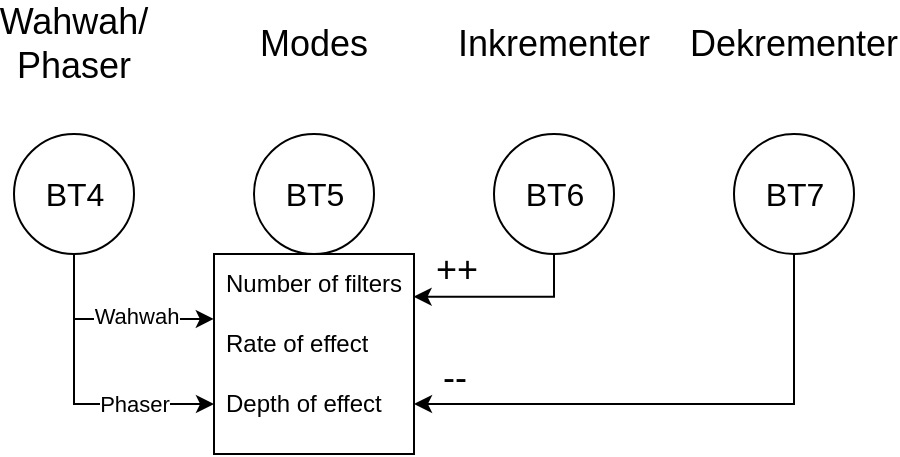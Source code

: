 <mxfile version="21.3.7" type="github">
  <diagram name="Page-1" id="-7sIL15yCkAY9pRD7SNF">
    <mxGraphModel dx="891" dy="466" grid="1" gridSize="10" guides="1" tooltips="1" connect="1" arrows="1" fold="1" page="1" pageScale="1" pageWidth="827" pageHeight="1169" math="0" shadow="0">
      <root>
        <mxCell id="0" />
        <mxCell id="1" parent="0" />
        <mxCell id="HJqD1dHEU3A7mw8FQYVe-13" value="" style="whiteSpace=wrap;html=1;aspect=fixed;" vertex="1" parent="1">
          <mxGeometry x="260" y="270" width="100" height="100" as="geometry" />
        </mxCell>
        <mxCell id="HJqD1dHEU3A7mw8FQYVe-18" style="edgeStyle=orthogonalEdgeStyle;rounded=0;orthogonalLoop=1;jettySize=auto;html=1;exitX=0.5;exitY=1;exitDx=0;exitDy=0;entryX=-0.001;entryY=0.082;entryDx=0;entryDy=0;entryPerimeter=0;" edge="1" parent="1" source="HJqD1dHEU3A7mw8FQYVe-1" target="HJqD1dHEU3A7mw8FQYVe-11">
          <mxGeometry relative="1" as="geometry" />
        </mxCell>
        <mxCell id="HJqD1dHEU3A7mw8FQYVe-20" value="Wahwah" style="edgeLabel;html=1;align=center;verticalAlign=middle;resizable=0;points=[];" vertex="1" connectable="0" parent="HJqD1dHEU3A7mw8FQYVe-18">
          <mxGeometry x="0.053" relative="1" as="geometry">
            <mxPoint x="9" y="-2" as="offset" />
          </mxGeometry>
        </mxCell>
        <mxCell id="HJqD1dHEU3A7mw8FQYVe-19" style="edgeStyle=orthogonalEdgeStyle;rounded=0;orthogonalLoop=1;jettySize=auto;html=1;exitX=0.5;exitY=1;exitDx=0;exitDy=0;entryX=0;entryY=0.5;entryDx=0;entryDy=0;" edge="1" parent="1" source="HJqD1dHEU3A7mw8FQYVe-1" target="HJqD1dHEU3A7mw8FQYVe-12">
          <mxGeometry relative="1" as="geometry" />
        </mxCell>
        <mxCell id="HJqD1dHEU3A7mw8FQYVe-21" value="Phaser" style="edgeLabel;html=1;align=center;verticalAlign=middle;resizable=0;points=[];" vertex="1" connectable="0" parent="HJqD1dHEU3A7mw8FQYVe-19">
          <mxGeometry x="0.365" y="1" relative="1" as="geometry">
            <mxPoint x="6" y="1" as="offset" />
          </mxGeometry>
        </mxCell>
        <mxCell id="HJqD1dHEU3A7mw8FQYVe-1" value="BT4" style="shape=ellipse;html=1;fontSize=16;align=center;" vertex="1" parent="1">
          <mxGeometry x="160" y="210" width="60" height="60" as="geometry" />
        </mxCell>
        <mxCell id="HJqD1dHEU3A7mw8FQYVe-2" value="BT5" style="shape=ellipse;html=1;fontSize=16;align=center;" vertex="1" parent="1">
          <mxGeometry x="280" y="210" width="60" height="60" as="geometry" />
        </mxCell>
        <mxCell id="HJqD1dHEU3A7mw8FQYVe-16" style="edgeStyle=orthogonalEdgeStyle;rounded=0;orthogonalLoop=1;jettySize=auto;html=1;exitX=0.5;exitY=1;exitDx=0;exitDy=0;entryX=0.998;entryY=0.712;entryDx=0;entryDy=0;entryPerimeter=0;" edge="1" parent="1" source="HJqD1dHEU3A7mw8FQYVe-3" target="HJqD1dHEU3A7mw8FQYVe-10">
          <mxGeometry relative="1" as="geometry" />
        </mxCell>
        <mxCell id="HJqD1dHEU3A7mw8FQYVe-22" value="++" style="edgeLabel;html=1;align=center;verticalAlign=middle;resizable=0;points=[];fontSize=18;" vertex="1" connectable="0" parent="HJqD1dHEU3A7mw8FQYVe-16">
          <mxGeometry x="0.098" relative="1" as="geometry">
            <mxPoint x="-20" y="-14" as="offset" />
          </mxGeometry>
        </mxCell>
        <mxCell id="HJqD1dHEU3A7mw8FQYVe-3" value="BT6" style="shape=ellipse;html=1;fontSize=16;align=center;" vertex="1" parent="1">
          <mxGeometry x="400" y="210" width="60" height="60" as="geometry" />
        </mxCell>
        <mxCell id="HJqD1dHEU3A7mw8FQYVe-17" style="edgeStyle=orthogonalEdgeStyle;rounded=0;orthogonalLoop=1;jettySize=auto;html=1;exitX=0.5;exitY=1;exitDx=0;exitDy=0;entryX=1;entryY=0.75;entryDx=0;entryDy=0;" edge="1" parent="1" source="HJqD1dHEU3A7mw8FQYVe-4" target="HJqD1dHEU3A7mw8FQYVe-13">
          <mxGeometry relative="1" as="geometry" />
        </mxCell>
        <mxCell id="HJqD1dHEU3A7mw8FQYVe-23" value="--" style="edgeLabel;html=1;align=center;verticalAlign=middle;resizable=0;points=[];fontSize=18;" vertex="1" connectable="0" parent="HJqD1dHEU3A7mw8FQYVe-17">
          <mxGeometry x="0.515" y="-2" relative="1" as="geometry">
            <mxPoint x="-45" y="-11" as="offset" />
          </mxGeometry>
        </mxCell>
        <mxCell id="HJqD1dHEU3A7mw8FQYVe-4" value="BT7" style="shape=ellipse;html=1;fontSize=16;align=center;" vertex="1" parent="1">
          <mxGeometry x="520" y="210" width="60" height="60" as="geometry" />
        </mxCell>
        <mxCell id="HJqD1dHEU3A7mw8FQYVe-5" value="Wahwah/&lt;br style=&quot;font-size: 18px;&quot;&gt;Phaser" style="text;html=1;strokeColor=none;fillColor=none;align=center;verticalAlign=middle;whiteSpace=wrap;rounded=0;fontSize=18;" vertex="1" parent="1">
          <mxGeometry x="160" y="150" width="60" height="30" as="geometry" />
        </mxCell>
        <mxCell id="HJqD1dHEU3A7mw8FQYVe-6" value="Modes" style="text;html=1;strokeColor=none;fillColor=none;align=center;verticalAlign=middle;whiteSpace=wrap;rounded=0;fontSize=18;" vertex="1" parent="1">
          <mxGeometry x="280" y="150" width="60" height="30" as="geometry" />
        </mxCell>
        <mxCell id="HJqD1dHEU3A7mw8FQYVe-7" value="Inkrementer" style="text;html=1;strokeColor=none;fillColor=none;align=center;verticalAlign=middle;whiteSpace=wrap;rounded=0;fontSize=18;" vertex="1" parent="1">
          <mxGeometry x="400" y="150" width="60" height="30" as="geometry" />
        </mxCell>
        <mxCell id="HJqD1dHEU3A7mw8FQYVe-8" value="Dekrementer" style="text;html=1;strokeColor=none;fillColor=none;align=center;verticalAlign=middle;whiteSpace=wrap;rounded=0;fontSize=18;" vertex="1" parent="1">
          <mxGeometry x="520" y="150" width="60" height="30" as="geometry" />
        </mxCell>
        <mxCell id="HJqD1dHEU3A7mw8FQYVe-12" value="Depth of effect" style="text;strokeColor=none;fillColor=none;align=left;verticalAlign=middle;spacingLeft=4;spacingRight=4;overflow=hidden;points=[[0,0.5],[1,0.5]];portConstraint=eastwest;rotatable=0;whiteSpace=wrap;html=1;" vertex="1" parent="1">
          <mxGeometry x="260" y="330" width="100" height="30" as="geometry" />
        </mxCell>
        <mxCell id="HJqD1dHEU3A7mw8FQYVe-11" value="Rate of effect" style="text;strokeColor=none;fillColor=none;align=left;verticalAlign=middle;spacingLeft=4;spacingRight=4;overflow=hidden;points=[[0,0.5],[1,0.5]];portConstraint=eastwest;rotatable=0;whiteSpace=wrap;html=1;" vertex="1" parent="1">
          <mxGeometry x="260" y="300" width="100" height="30" as="geometry" />
        </mxCell>
        <mxCell id="HJqD1dHEU3A7mw8FQYVe-10" value="Number of filters" style="text;strokeColor=none;fillColor=none;align=left;verticalAlign=middle;spacingLeft=4;spacingRight=4;overflow=hidden;points=[[0,0.5],[1,0.5]];portConstraint=eastwest;rotatable=0;whiteSpace=wrap;html=1;" vertex="1" parent="1">
          <mxGeometry x="260" y="270" width="100" height="30" as="geometry" />
        </mxCell>
      </root>
    </mxGraphModel>
  </diagram>
</mxfile>
